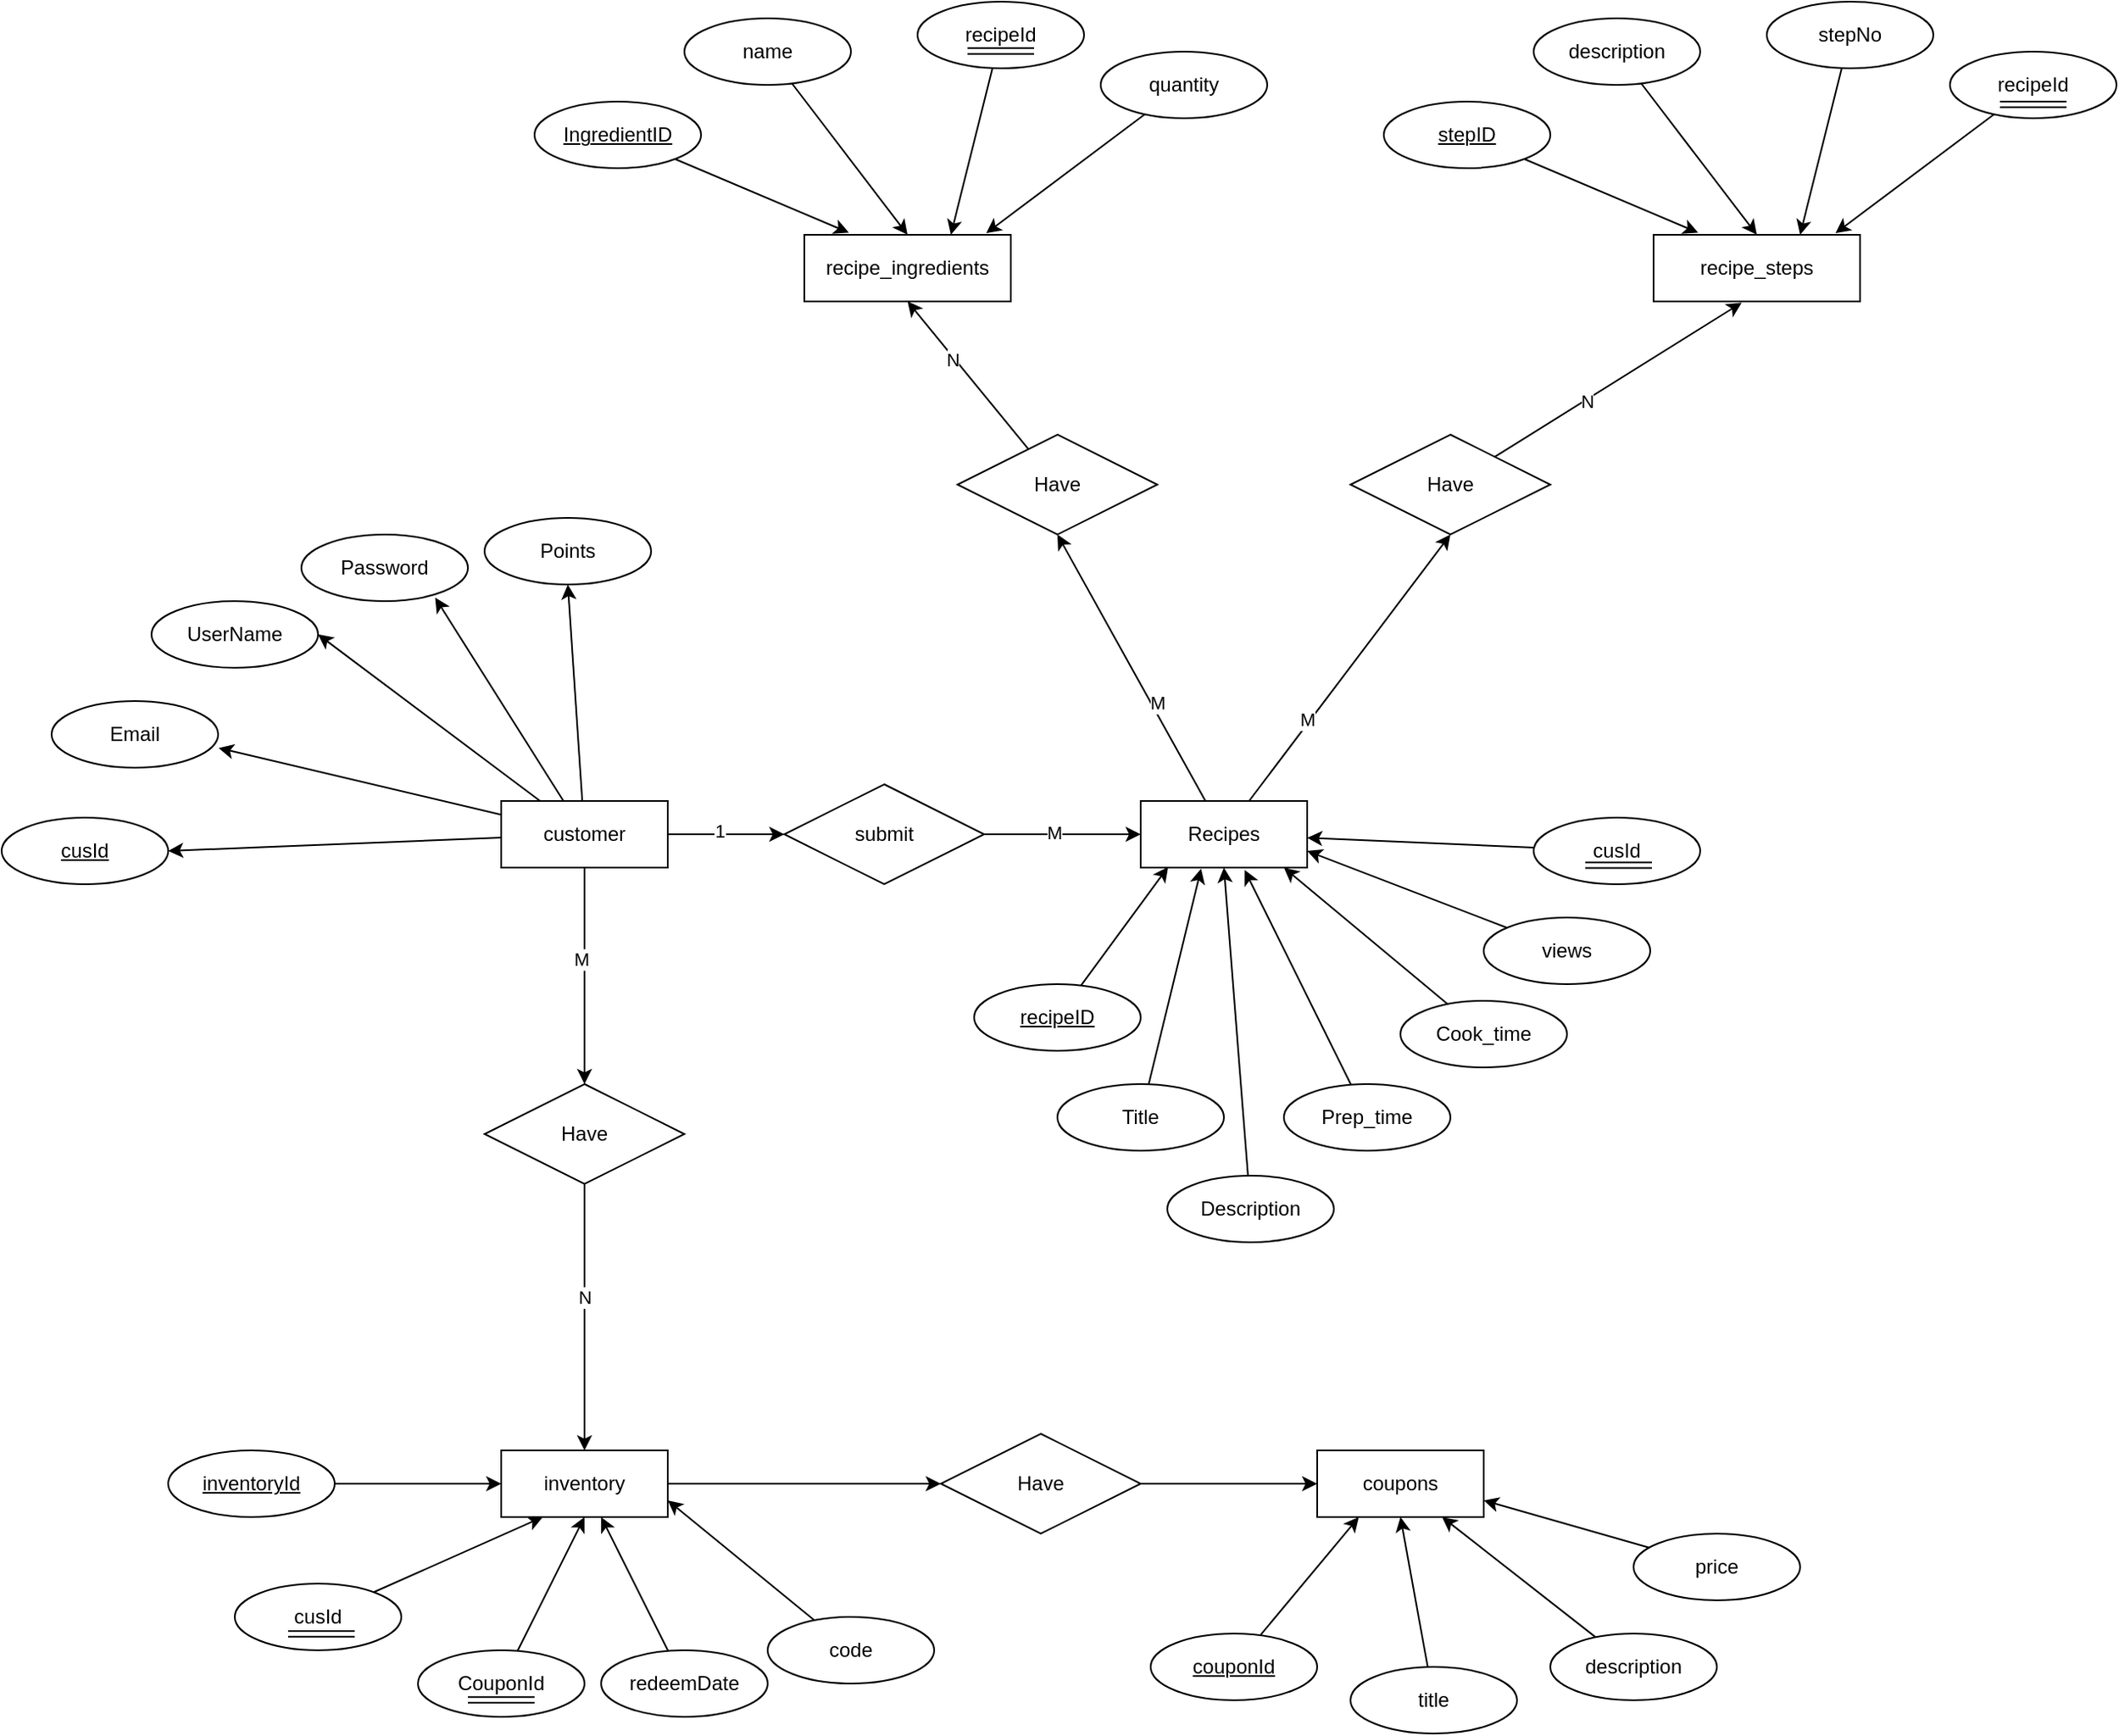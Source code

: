 <mxfile version="21.5.2" type="github">
  <diagram name="Page-1" id="S8ir3xllTppI7GN0QE2G">
    <mxGraphModel dx="2498" dy="2105" grid="1" gridSize="10" guides="1" tooltips="1" connect="1" arrows="1" fold="1" page="1" pageScale="1" pageWidth="827" pageHeight="1169" math="0" shadow="0">
      <root>
        <mxCell id="0" />
        <mxCell id="1" parent="0" />
        <mxCell id="ZGnevF4JdWnvlo0EcCDF-10" style="edgeStyle=orthogonalEdgeStyle;rounded=0;orthogonalLoop=1;jettySize=auto;html=1;entryX=0;entryY=0.5;entryDx=0;entryDy=0;" parent="1" source="ZGnevF4JdWnvlo0EcCDF-1" target="ZGnevF4JdWnvlo0EcCDF-9" edge="1">
          <mxGeometry relative="1" as="geometry" />
        </mxCell>
        <mxCell id="ZGnevF4JdWnvlo0EcCDF-12" value="1" style="edgeLabel;html=1;align=center;verticalAlign=middle;resizable=0;points=[];" parent="ZGnevF4JdWnvlo0EcCDF-10" vertex="1" connectable="0">
          <mxGeometry x="-0.127" y="2" relative="1" as="geometry">
            <mxPoint as="offset" />
          </mxGeometry>
        </mxCell>
        <mxCell id="pjKZV7m_eljOnszhxuCW-3" style="rounded=0;orthogonalLoop=1;jettySize=auto;html=1;entryX=0.5;entryY=1;entryDx=0;entryDy=0;" edge="1" parent="1" source="ZGnevF4JdWnvlo0EcCDF-1" target="pjKZV7m_eljOnszhxuCW-2">
          <mxGeometry relative="1" as="geometry" />
        </mxCell>
        <mxCell id="pjKZV7m_eljOnszhxuCW-5" style="edgeStyle=none;rounded=0;orthogonalLoop=1;jettySize=auto;html=1;entryX=0.803;entryY=0.947;entryDx=0;entryDy=0;entryPerimeter=0;" edge="1" parent="1" source="ZGnevF4JdWnvlo0EcCDF-1" target="ZGnevF4JdWnvlo0EcCDF-43">
          <mxGeometry relative="1" as="geometry" />
        </mxCell>
        <mxCell id="pjKZV7m_eljOnszhxuCW-6" style="edgeStyle=none;rounded=0;orthogonalLoop=1;jettySize=auto;html=1;entryX=1;entryY=0.5;entryDx=0;entryDy=0;" edge="1" parent="1" source="ZGnevF4JdWnvlo0EcCDF-1" target="ZGnevF4JdWnvlo0EcCDF-39">
          <mxGeometry relative="1" as="geometry" />
        </mxCell>
        <mxCell id="pjKZV7m_eljOnszhxuCW-7" style="edgeStyle=none;rounded=0;orthogonalLoop=1;jettySize=auto;html=1;entryX=1.003;entryY=0.705;entryDx=0;entryDy=0;entryPerimeter=0;" edge="1" parent="1" source="ZGnevF4JdWnvlo0EcCDF-1" target="pjKZV7m_eljOnszhxuCW-4">
          <mxGeometry relative="1" as="geometry" />
        </mxCell>
        <mxCell id="pjKZV7m_eljOnszhxuCW-8" style="edgeStyle=none;rounded=0;orthogonalLoop=1;jettySize=auto;html=1;entryX=1;entryY=0.5;entryDx=0;entryDy=0;" edge="1" parent="1" source="ZGnevF4JdWnvlo0EcCDF-1" target="ZGnevF4JdWnvlo0EcCDF-8">
          <mxGeometry relative="1" as="geometry" />
        </mxCell>
        <mxCell id="pjKZV7m_eljOnszhxuCW-39" style="edgeStyle=none;rounded=0;orthogonalLoop=1;jettySize=auto;html=1;entryX=0.5;entryY=0;entryDx=0;entryDy=0;" edge="1" parent="1" source="ZGnevF4JdWnvlo0EcCDF-1" target="pjKZV7m_eljOnszhxuCW-38">
          <mxGeometry relative="1" as="geometry" />
        </mxCell>
        <mxCell id="pjKZV7m_eljOnszhxuCW-52" value="M" style="edgeLabel;html=1;align=center;verticalAlign=middle;resizable=0;points=[];" vertex="1" connectable="0" parent="pjKZV7m_eljOnszhxuCW-39">
          <mxGeometry x="-0.164" y="-2" relative="1" as="geometry">
            <mxPoint as="offset" />
          </mxGeometry>
        </mxCell>
        <mxCell id="ZGnevF4JdWnvlo0EcCDF-1" value="customer" style="whiteSpace=wrap;html=1;align=center;" parent="1" vertex="1">
          <mxGeometry x="80" y="320" width="100" height="40" as="geometry" />
        </mxCell>
        <mxCell id="ZGnevF4JdWnvlo0EcCDF-20" style="rounded=0;orthogonalLoop=1;jettySize=auto;html=1;entryX=0.5;entryY=1;entryDx=0;entryDy=0;" parent="1" source="ZGnevF4JdWnvlo0EcCDF-2" target="ZGnevF4JdWnvlo0EcCDF-19" edge="1">
          <mxGeometry relative="1" as="geometry" />
        </mxCell>
        <mxCell id="ZGnevF4JdWnvlo0EcCDF-22" value="M" style="edgeLabel;html=1;align=center;verticalAlign=middle;resizable=0;points=[];" parent="ZGnevF4JdWnvlo0EcCDF-20" vertex="1" connectable="0">
          <mxGeometry x="-0.28" y="-3" relative="1" as="geometry">
            <mxPoint as="offset" />
          </mxGeometry>
        </mxCell>
        <mxCell id="pjKZV7m_eljOnszhxuCW-24" style="edgeStyle=none;rounded=0;orthogonalLoop=1;jettySize=auto;html=1;entryX=0.5;entryY=1;entryDx=0;entryDy=0;" edge="1" parent="1" source="ZGnevF4JdWnvlo0EcCDF-2" target="pjKZV7m_eljOnszhxuCW-23">
          <mxGeometry relative="1" as="geometry" />
        </mxCell>
        <mxCell id="pjKZV7m_eljOnszhxuCW-25" value="M" style="edgeLabel;html=1;align=center;verticalAlign=middle;resizable=0;points=[];" vertex="1" connectable="0" parent="pjKZV7m_eljOnszhxuCW-24">
          <mxGeometry x="-0.408" y="2" relative="1" as="geometry">
            <mxPoint y="-1" as="offset" />
          </mxGeometry>
        </mxCell>
        <mxCell id="ZGnevF4JdWnvlo0EcCDF-2" value="Recipes " style="whiteSpace=wrap;html=1;align=center;" parent="1" vertex="1">
          <mxGeometry x="464" y="320" width="100" height="40" as="geometry" />
        </mxCell>
        <mxCell id="ZGnevF4JdWnvlo0EcCDF-4" value="recipe_ingredients" style="whiteSpace=wrap;html=1;align=center;" parent="1" vertex="1">
          <mxGeometry x="262" y="-20" width="124" height="40" as="geometry" />
        </mxCell>
        <mxCell id="ZGnevF4JdWnvlo0EcCDF-8" value="cusId" style="ellipse;whiteSpace=wrap;html=1;align=center;fontStyle=4" parent="1" vertex="1">
          <mxGeometry x="-220" y="330" width="100" height="40" as="geometry" />
        </mxCell>
        <mxCell id="ZGnevF4JdWnvlo0EcCDF-11" style="edgeStyle=orthogonalEdgeStyle;rounded=0;orthogonalLoop=1;jettySize=auto;html=1;" parent="1" source="ZGnevF4JdWnvlo0EcCDF-9" target="ZGnevF4JdWnvlo0EcCDF-2" edge="1">
          <mxGeometry relative="1" as="geometry" />
        </mxCell>
        <mxCell id="ZGnevF4JdWnvlo0EcCDF-13" value="M" style="edgeLabel;html=1;align=center;verticalAlign=middle;resizable=0;points=[];" parent="ZGnevF4JdWnvlo0EcCDF-11" vertex="1" connectable="0">
          <mxGeometry x="-0.122" y="1" relative="1" as="geometry">
            <mxPoint as="offset" />
          </mxGeometry>
        </mxCell>
        <mxCell id="ZGnevF4JdWnvlo0EcCDF-9" value="submit " style="shape=rhombus;perimeter=rhombusPerimeter;whiteSpace=wrap;html=1;align=center;" parent="1" vertex="1">
          <mxGeometry x="250" y="310" width="120" height="60" as="geometry" />
        </mxCell>
        <mxCell id="ZGnevF4JdWnvlo0EcCDF-21" style="rounded=0;orthogonalLoop=1;jettySize=auto;html=1;entryX=0.5;entryY=1;entryDx=0;entryDy=0;" parent="1" source="ZGnevF4JdWnvlo0EcCDF-19" target="ZGnevF4JdWnvlo0EcCDF-4" edge="1">
          <mxGeometry relative="1" as="geometry" />
        </mxCell>
        <mxCell id="ZGnevF4JdWnvlo0EcCDF-24" value="N" style="edgeLabel;html=1;align=center;verticalAlign=middle;resizable=0;points=[];" parent="ZGnevF4JdWnvlo0EcCDF-21" vertex="1" connectable="0">
          <mxGeometry x="0.233" y="1" relative="1" as="geometry">
            <mxPoint as="offset" />
          </mxGeometry>
        </mxCell>
        <mxCell id="ZGnevF4JdWnvlo0EcCDF-19" value="Have" style="shape=rhombus;perimeter=rhombusPerimeter;whiteSpace=wrap;html=1;align=center;" parent="1" vertex="1">
          <mxGeometry x="354" y="100" width="120" height="60" as="geometry" />
        </mxCell>
        <mxCell id="ZGnevF4JdWnvlo0EcCDF-39" value="UserName" style="ellipse;whiteSpace=wrap;html=1;align=center;" parent="1" vertex="1">
          <mxGeometry x="-130" y="200" width="100" height="40" as="geometry" />
        </mxCell>
        <mxCell id="ZGnevF4JdWnvlo0EcCDF-43" value="Password" style="ellipse;whiteSpace=wrap;html=1;align=center;" parent="1" vertex="1">
          <mxGeometry x="-40" y="160" width="100" height="40" as="geometry" />
        </mxCell>
        <mxCell id="ZGnevF4JdWnvlo0EcCDF-46" style="rounded=0;orthogonalLoop=1;jettySize=auto;html=1;entryX=0.165;entryY=0.99;entryDx=0;entryDy=0;entryPerimeter=0;" parent="1" source="ZGnevF4JdWnvlo0EcCDF-45" target="ZGnevF4JdWnvlo0EcCDF-2" edge="1">
          <mxGeometry relative="1" as="geometry" />
        </mxCell>
        <mxCell id="ZGnevF4JdWnvlo0EcCDF-45" value="recipeID" style="ellipse;whiteSpace=wrap;html=1;align=center;fontStyle=4" parent="1" vertex="1">
          <mxGeometry x="364" y="430" width="100" height="40" as="geometry" />
        </mxCell>
        <mxCell id="ZGnevF4JdWnvlo0EcCDF-48" style="rounded=0;orthogonalLoop=1;jettySize=auto;html=1;entryX=0.363;entryY=1.016;entryDx=0;entryDy=0;entryPerimeter=0;" parent="1" source="ZGnevF4JdWnvlo0EcCDF-47" target="ZGnevF4JdWnvlo0EcCDF-2" edge="1">
          <mxGeometry relative="1" as="geometry" />
        </mxCell>
        <mxCell id="ZGnevF4JdWnvlo0EcCDF-47" value="Title" style="ellipse;whiteSpace=wrap;html=1;align=center;" parent="1" vertex="1">
          <mxGeometry x="414" y="490" width="100" height="40" as="geometry" />
        </mxCell>
        <mxCell id="ZGnevF4JdWnvlo0EcCDF-61" style="rounded=0;orthogonalLoop=1;jettySize=auto;html=1;entryX=0.216;entryY=-0.032;entryDx=0;entryDy=0;entryPerimeter=0;" parent="1" source="ZGnevF4JdWnvlo0EcCDF-60" target="ZGnevF4JdWnvlo0EcCDF-4" edge="1">
          <mxGeometry relative="1" as="geometry" />
        </mxCell>
        <mxCell id="ZGnevF4JdWnvlo0EcCDF-60" value="IngredientID" style="ellipse;whiteSpace=wrap;html=1;align=center;fontStyle=4" parent="1" vertex="1">
          <mxGeometry x="100" y="-100" width="100" height="40" as="geometry" />
        </mxCell>
        <mxCell id="ZGnevF4JdWnvlo0EcCDF-63" style="rounded=0;orthogonalLoop=1;jettySize=auto;html=1;entryX=0.5;entryY=0;entryDx=0;entryDy=0;" parent="1" source="ZGnevF4JdWnvlo0EcCDF-62" target="ZGnevF4JdWnvlo0EcCDF-4" edge="1">
          <mxGeometry relative="1" as="geometry" />
        </mxCell>
        <mxCell id="ZGnevF4JdWnvlo0EcCDF-62" value="name" style="ellipse;whiteSpace=wrap;html=1;align=center;fontStyle=0" parent="1" vertex="1">
          <mxGeometry x="190" y="-150" width="100" height="40" as="geometry" />
        </mxCell>
        <mxCell id="ZGnevF4JdWnvlo0EcCDF-65" style="rounded=0;orthogonalLoop=1;jettySize=auto;html=1;" parent="1" source="ZGnevF4JdWnvlo0EcCDF-64" edge="1">
          <mxGeometry relative="1" as="geometry">
            <mxPoint x="350" y="-20" as="targetPoint" />
          </mxGeometry>
        </mxCell>
        <mxCell id="ZGnevF4JdWnvlo0EcCDF-64" value="recipeId" style="ellipse;whiteSpace=wrap;html=1;align=center;fontStyle=0" parent="1" vertex="1">
          <mxGeometry x="330" y="-160" width="100" height="40" as="geometry" />
        </mxCell>
        <mxCell id="pjKZV7m_eljOnszhxuCW-2" value="Points" style="ellipse;whiteSpace=wrap;html=1;align=center;" vertex="1" parent="1">
          <mxGeometry x="70" y="150" width="100" height="40" as="geometry" />
        </mxCell>
        <mxCell id="pjKZV7m_eljOnszhxuCW-4" value="Email" style="ellipse;whiteSpace=wrap;html=1;align=center;" vertex="1" parent="1">
          <mxGeometry x="-190" y="260" width="100" height="40" as="geometry" />
        </mxCell>
        <mxCell id="pjKZV7m_eljOnszhxuCW-9" style="rounded=0;orthogonalLoop=1;jettySize=auto;html=1;entryX=0.5;entryY=1;entryDx=0;entryDy=0;" edge="1" parent="1" source="pjKZV7m_eljOnszhxuCW-10" target="ZGnevF4JdWnvlo0EcCDF-2">
          <mxGeometry relative="1" as="geometry">
            <mxPoint x="649" y="320" as="targetPoint" />
          </mxGeometry>
        </mxCell>
        <mxCell id="pjKZV7m_eljOnszhxuCW-10" value="Description" style="ellipse;whiteSpace=wrap;html=1;align=center;" vertex="1" parent="1">
          <mxGeometry x="480" y="545" width="100" height="40" as="geometry" />
        </mxCell>
        <mxCell id="pjKZV7m_eljOnszhxuCW-12" style="edgeStyle=none;rounded=0;orthogonalLoop=1;jettySize=auto;html=1;entryX=0.624;entryY=1.036;entryDx=0;entryDy=0;entryPerimeter=0;" edge="1" parent="1" source="pjKZV7m_eljOnszhxuCW-11" target="ZGnevF4JdWnvlo0EcCDF-2">
          <mxGeometry relative="1" as="geometry" />
        </mxCell>
        <mxCell id="pjKZV7m_eljOnszhxuCW-11" value="Prep_time" style="ellipse;whiteSpace=wrap;html=1;align=center;" vertex="1" parent="1">
          <mxGeometry x="550" y="490" width="100" height="40" as="geometry" />
        </mxCell>
        <mxCell id="pjKZV7m_eljOnszhxuCW-14" style="edgeStyle=none;rounded=0;orthogonalLoop=1;jettySize=auto;html=1;" edge="1" parent="1" source="pjKZV7m_eljOnszhxuCW-13">
          <mxGeometry relative="1" as="geometry">
            <mxPoint x="550" y="360" as="targetPoint" />
          </mxGeometry>
        </mxCell>
        <mxCell id="pjKZV7m_eljOnszhxuCW-13" value="Cook_time" style="ellipse;whiteSpace=wrap;html=1;align=center;" vertex="1" parent="1">
          <mxGeometry x="620" y="440" width="100" height="40" as="geometry" />
        </mxCell>
        <mxCell id="pjKZV7m_eljOnszhxuCW-16" style="edgeStyle=none;rounded=0;orthogonalLoop=1;jettySize=auto;html=1;entryX=1;entryY=0.75;entryDx=0;entryDy=0;" edge="1" parent="1" source="pjKZV7m_eljOnszhxuCW-15" target="ZGnevF4JdWnvlo0EcCDF-2">
          <mxGeometry relative="1" as="geometry" />
        </mxCell>
        <mxCell id="pjKZV7m_eljOnszhxuCW-15" value="views" style="ellipse;whiteSpace=wrap;html=1;align=center;" vertex="1" parent="1">
          <mxGeometry x="670" y="390" width="100" height="40" as="geometry" />
        </mxCell>
        <mxCell id="pjKZV7m_eljOnszhxuCW-18" style="edgeStyle=none;rounded=0;orthogonalLoop=1;jettySize=auto;html=1;" edge="1" parent="1" source="pjKZV7m_eljOnszhxuCW-17" target="ZGnevF4JdWnvlo0EcCDF-2">
          <mxGeometry relative="1" as="geometry" />
        </mxCell>
        <mxCell id="pjKZV7m_eljOnszhxuCW-17" value="cusId" style="ellipse;whiteSpace=wrap;html=1;align=center;" vertex="1" parent="1">
          <mxGeometry x="700" y="330" width="100" height="40" as="geometry" />
        </mxCell>
        <mxCell id="pjKZV7m_eljOnszhxuCW-21" style="edgeStyle=none;rounded=0;orthogonalLoop=1;jettySize=auto;html=1;entryX=0.881;entryY=-0.024;entryDx=0;entryDy=0;entryPerimeter=0;" edge="1" parent="1" source="pjKZV7m_eljOnszhxuCW-20" target="ZGnevF4JdWnvlo0EcCDF-4">
          <mxGeometry relative="1" as="geometry" />
        </mxCell>
        <mxCell id="pjKZV7m_eljOnszhxuCW-20" value="quantity" style="ellipse;whiteSpace=wrap;html=1;align=center;fontStyle=0" vertex="1" parent="1">
          <mxGeometry x="440" y="-130" width="100" height="40" as="geometry" />
        </mxCell>
        <mxCell id="pjKZV7m_eljOnszhxuCW-35" style="edgeStyle=none;rounded=0;orthogonalLoop=1;jettySize=auto;html=1;entryX=0.427;entryY=1.019;entryDx=0;entryDy=0;entryPerimeter=0;" edge="1" parent="1" source="pjKZV7m_eljOnszhxuCW-23" target="pjKZV7m_eljOnszhxuCW-26">
          <mxGeometry relative="1" as="geometry" />
        </mxCell>
        <mxCell id="pjKZV7m_eljOnszhxuCW-37" value="N" style="edgeLabel;html=1;align=center;verticalAlign=middle;resizable=0;points=[];" vertex="1" connectable="0" parent="pjKZV7m_eljOnszhxuCW-35">
          <mxGeometry x="-0.265" relative="1" as="geometry">
            <mxPoint x="1" as="offset" />
          </mxGeometry>
        </mxCell>
        <mxCell id="pjKZV7m_eljOnszhxuCW-23" value="Have" style="shape=rhombus;perimeter=rhombusPerimeter;whiteSpace=wrap;html=1;align=center;" vertex="1" parent="1">
          <mxGeometry x="590" y="100" width="120" height="60" as="geometry" />
        </mxCell>
        <mxCell id="pjKZV7m_eljOnszhxuCW-26" value="recipe_steps" style="whiteSpace=wrap;html=1;align=center;" vertex="1" parent="1">
          <mxGeometry x="772" y="-20" width="124" height="40" as="geometry" />
        </mxCell>
        <mxCell id="pjKZV7m_eljOnszhxuCW-27" style="rounded=0;orthogonalLoop=1;jettySize=auto;html=1;entryX=0.216;entryY=-0.032;entryDx=0;entryDy=0;entryPerimeter=0;" edge="1" parent="1" source="pjKZV7m_eljOnszhxuCW-28" target="pjKZV7m_eljOnszhxuCW-26">
          <mxGeometry relative="1" as="geometry" />
        </mxCell>
        <mxCell id="pjKZV7m_eljOnszhxuCW-28" value="stepID" style="ellipse;whiteSpace=wrap;html=1;align=center;fontStyle=4" vertex="1" parent="1">
          <mxGeometry x="610" y="-100" width="100" height="40" as="geometry" />
        </mxCell>
        <mxCell id="pjKZV7m_eljOnszhxuCW-29" style="rounded=0;orthogonalLoop=1;jettySize=auto;html=1;entryX=0.5;entryY=0;entryDx=0;entryDy=0;" edge="1" parent="1" source="pjKZV7m_eljOnszhxuCW-30" target="pjKZV7m_eljOnszhxuCW-26">
          <mxGeometry relative="1" as="geometry" />
        </mxCell>
        <mxCell id="pjKZV7m_eljOnszhxuCW-30" value="description" style="ellipse;whiteSpace=wrap;html=1;align=center;fontStyle=0" vertex="1" parent="1">
          <mxGeometry x="700" y="-150" width="100" height="40" as="geometry" />
        </mxCell>
        <mxCell id="pjKZV7m_eljOnszhxuCW-31" style="rounded=0;orthogonalLoop=1;jettySize=auto;html=1;" edge="1" parent="1" source="pjKZV7m_eljOnszhxuCW-32">
          <mxGeometry relative="1" as="geometry">
            <mxPoint x="860" y="-20" as="targetPoint" />
          </mxGeometry>
        </mxCell>
        <mxCell id="pjKZV7m_eljOnszhxuCW-32" value="stepNo" style="ellipse;whiteSpace=wrap;html=1;align=center;fontStyle=0" vertex="1" parent="1">
          <mxGeometry x="840" y="-160" width="100" height="40" as="geometry" />
        </mxCell>
        <mxCell id="pjKZV7m_eljOnszhxuCW-33" style="edgeStyle=none;rounded=0;orthogonalLoop=1;jettySize=auto;html=1;entryX=0.881;entryY=-0.024;entryDx=0;entryDy=0;entryPerimeter=0;" edge="1" parent="1" source="pjKZV7m_eljOnszhxuCW-34" target="pjKZV7m_eljOnszhxuCW-26">
          <mxGeometry relative="1" as="geometry" />
        </mxCell>
        <mxCell id="pjKZV7m_eljOnszhxuCW-34" value="recipeId" style="ellipse;whiteSpace=wrap;html=1;align=center;fontStyle=0" vertex="1" parent="1">
          <mxGeometry x="950" y="-130" width="100" height="40" as="geometry" />
        </mxCell>
        <mxCell id="pjKZV7m_eljOnszhxuCW-41" style="edgeStyle=none;rounded=0;orthogonalLoop=1;jettySize=auto;html=1;entryX=0.5;entryY=0;entryDx=0;entryDy=0;" edge="1" parent="1" source="pjKZV7m_eljOnszhxuCW-38" target="pjKZV7m_eljOnszhxuCW-40">
          <mxGeometry relative="1" as="geometry" />
        </mxCell>
        <mxCell id="pjKZV7m_eljOnszhxuCW-53" value="N" style="edgeLabel;html=1;align=center;verticalAlign=middle;resizable=0;points=[];" vertex="1" connectable="0" parent="pjKZV7m_eljOnszhxuCW-41">
          <mxGeometry x="-0.159" y="-5" relative="1" as="geometry">
            <mxPoint x="5" as="offset" />
          </mxGeometry>
        </mxCell>
        <mxCell id="pjKZV7m_eljOnszhxuCW-38" value="Have" style="shape=rhombus;perimeter=rhombusPerimeter;whiteSpace=wrap;html=1;align=center;" vertex="1" parent="1">
          <mxGeometry x="70" y="490" width="120" height="60" as="geometry" />
        </mxCell>
        <mxCell id="pjKZV7m_eljOnszhxuCW-69" style="edgeStyle=none;rounded=0;orthogonalLoop=1;jettySize=auto;html=1;entryX=0;entryY=0.5;entryDx=0;entryDy=0;" edge="1" parent="1" source="pjKZV7m_eljOnszhxuCW-40" target="pjKZV7m_eljOnszhxuCW-65">
          <mxGeometry relative="1" as="geometry" />
        </mxCell>
        <mxCell id="pjKZV7m_eljOnszhxuCW-40" value="inventory" style="whiteSpace=wrap;html=1;align=center;" vertex="1" parent="1">
          <mxGeometry x="80" y="710" width="100" height="40" as="geometry" />
        </mxCell>
        <mxCell id="pjKZV7m_eljOnszhxuCW-43" style="edgeStyle=none;rounded=0;orthogonalLoop=1;jettySize=auto;html=1;entryX=0;entryY=0.5;entryDx=0;entryDy=0;" edge="1" parent="1" source="pjKZV7m_eljOnszhxuCW-42" target="pjKZV7m_eljOnszhxuCW-40">
          <mxGeometry relative="1" as="geometry" />
        </mxCell>
        <mxCell id="pjKZV7m_eljOnszhxuCW-42" value="inventoryId" style="ellipse;whiteSpace=wrap;html=1;align=center;fontStyle=4" vertex="1" parent="1">
          <mxGeometry x="-120" y="710" width="100" height="40" as="geometry" />
        </mxCell>
        <mxCell id="pjKZV7m_eljOnszhxuCW-45" style="edgeStyle=none;rounded=0;orthogonalLoop=1;jettySize=auto;html=1;entryX=0.25;entryY=1;entryDx=0;entryDy=0;" edge="1" parent="1" source="pjKZV7m_eljOnszhxuCW-44" target="pjKZV7m_eljOnszhxuCW-40">
          <mxGeometry relative="1" as="geometry" />
        </mxCell>
        <mxCell id="pjKZV7m_eljOnszhxuCW-44" value="cusId" style="ellipse;whiteSpace=wrap;html=1;align=center;" vertex="1" parent="1">
          <mxGeometry x="-80" y="790" width="100" height="40" as="geometry" />
        </mxCell>
        <mxCell id="pjKZV7m_eljOnszhxuCW-47" style="edgeStyle=none;rounded=0;orthogonalLoop=1;jettySize=auto;html=1;entryX=0.5;entryY=1;entryDx=0;entryDy=0;" edge="1" parent="1" source="pjKZV7m_eljOnszhxuCW-46" target="pjKZV7m_eljOnszhxuCW-40">
          <mxGeometry relative="1" as="geometry" />
        </mxCell>
        <mxCell id="pjKZV7m_eljOnszhxuCW-46" value="CouponId" style="ellipse;whiteSpace=wrap;html=1;align=center;" vertex="1" parent="1">
          <mxGeometry x="30" y="830" width="100" height="40" as="geometry" />
        </mxCell>
        <mxCell id="pjKZV7m_eljOnszhxuCW-49" style="edgeStyle=none;rounded=0;orthogonalLoop=1;jettySize=auto;html=1;" edge="1" parent="1" source="pjKZV7m_eljOnszhxuCW-48" target="pjKZV7m_eljOnszhxuCW-40">
          <mxGeometry relative="1" as="geometry" />
        </mxCell>
        <mxCell id="pjKZV7m_eljOnszhxuCW-48" value="redeemDate" style="ellipse;whiteSpace=wrap;html=1;align=center;" vertex="1" parent="1">
          <mxGeometry x="140" y="830" width="100" height="40" as="geometry" />
        </mxCell>
        <mxCell id="pjKZV7m_eljOnszhxuCW-51" style="edgeStyle=none;rounded=0;orthogonalLoop=1;jettySize=auto;html=1;entryX=1;entryY=0.75;entryDx=0;entryDy=0;" edge="1" parent="1" source="pjKZV7m_eljOnszhxuCW-50" target="pjKZV7m_eljOnszhxuCW-40">
          <mxGeometry relative="1" as="geometry" />
        </mxCell>
        <mxCell id="pjKZV7m_eljOnszhxuCW-50" value="code" style="ellipse;whiteSpace=wrap;html=1;align=center;" vertex="1" parent="1">
          <mxGeometry x="240" y="810" width="100" height="40" as="geometry" />
        </mxCell>
        <mxCell id="pjKZV7m_eljOnszhxuCW-54" value="coupons" style="whiteSpace=wrap;html=1;align=center;" vertex="1" parent="1">
          <mxGeometry x="570" y="710" width="100" height="40" as="geometry" />
        </mxCell>
        <mxCell id="pjKZV7m_eljOnszhxuCW-71" style="edgeStyle=none;rounded=0;orthogonalLoop=1;jettySize=auto;html=1;entryX=0.25;entryY=1;entryDx=0;entryDy=0;" edge="1" parent="1" source="pjKZV7m_eljOnszhxuCW-56" target="pjKZV7m_eljOnszhxuCW-54">
          <mxGeometry relative="1" as="geometry" />
        </mxCell>
        <mxCell id="pjKZV7m_eljOnszhxuCW-56" value="couponId" style="ellipse;whiteSpace=wrap;html=1;align=center;fontStyle=4" vertex="1" parent="1">
          <mxGeometry x="470" y="820" width="100" height="40" as="geometry" />
        </mxCell>
        <mxCell id="pjKZV7m_eljOnszhxuCW-72" style="edgeStyle=none;rounded=0;orthogonalLoop=1;jettySize=auto;html=1;entryX=0.5;entryY=1;entryDx=0;entryDy=0;" edge="1" parent="1" source="pjKZV7m_eljOnszhxuCW-58" target="pjKZV7m_eljOnszhxuCW-54">
          <mxGeometry relative="1" as="geometry" />
        </mxCell>
        <mxCell id="pjKZV7m_eljOnszhxuCW-58" value="title" style="ellipse;whiteSpace=wrap;html=1;align=center;" vertex="1" parent="1">
          <mxGeometry x="590" y="840" width="100" height="40" as="geometry" />
        </mxCell>
        <mxCell id="pjKZV7m_eljOnszhxuCW-70" style="edgeStyle=none;rounded=0;orthogonalLoop=1;jettySize=auto;html=1;entryX=0;entryY=0.5;entryDx=0;entryDy=0;" edge="1" parent="1" source="pjKZV7m_eljOnszhxuCW-65" target="pjKZV7m_eljOnszhxuCW-54">
          <mxGeometry relative="1" as="geometry" />
        </mxCell>
        <mxCell id="pjKZV7m_eljOnszhxuCW-65" value="Have" style="shape=rhombus;perimeter=rhombusPerimeter;whiteSpace=wrap;html=1;align=center;" vertex="1" parent="1">
          <mxGeometry x="344" y="700" width="120" height="60" as="geometry" />
        </mxCell>
        <mxCell id="pjKZV7m_eljOnszhxuCW-74" style="edgeStyle=none;rounded=0;orthogonalLoop=1;jettySize=auto;html=1;entryX=0.75;entryY=1;entryDx=0;entryDy=0;" edge="1" parent="1" source="pjKZV7m_eljOnszhxuCW-73" target="pjKZV7m_eljOnszhxuCW-54">
          <mxGeometry relative="1" as="geometry" />
        </mxCell>
        <mxCell id="pjKZV7m_eljOnszhxuCW-73" value="description" style="ellipse;whiteSpace=wrap;html=1;align=center;" vertex="1" parent="1">
          <mxGeometry x="710" y="820" width="100" height="40" as="geometry" />
        </mxCell>
        <mxCell id="pjKZV7m_eljOnszhxuCW-76" style="edgeStyle=none;rounded=0;orthogonalLoop=1;jettySize=auto;html=1;entryX=1;entryY=0.75;entryDx=0;entryDy=0;" edge="1" parent="1" source="pjKZV7m_eljOnszhxuCW-75" target="pjKZV7m_eljOnszhxuCW-54">
          <mxGeometry relative="1" as="geometry" />
        </mxCell>
        <mxCell id="pjKZV7m_eljOnszhxuCW-75" value="price" style="ellipse;whiteSpace=wrap;html=1;align=center;" vertex="1" parent="1">
          <mxGeometry x="760" y="760" width="100" height="40" as="geometry" />
        </mxCell>
        <mxCell id="pjKZV7m_eljOnszhxuCW-77" value="" style="endArrow=none;html=1;rounded=0;" edge="1" parent="1">
          <mxGeometry width="50" height="50" relative="1" as="geometry">
            <mxPoint x="-48" y="818.49" as="sourcePoint" />
            <mxPoint x="-8" y="818.49" as="targetPoint" />
          </mxGeometry>
        </mxCell>
        <mxCell id="pjKZV7m_eljOnszhxuCW-78" value="" style="endArrow=none;html=1;rounded=0;" edge="1" parent="1">
          <mxGeometry width="50" height="50" relative="1" as="geometry">
            <mxPoint x="-48" y="821.9" as="sourcePoint" />
            <mxPoint x="-8" y="821.9" as="targetPoint" />
          </mxGeometry>
        </mxCell>
        <mxCell id="pjKZV7m_eljOnszhxuCW-79" value="" style="endArrow=none;html=1;rounded=0;" edge="1" parent="1">
          <mxGeometry width="50" height="50" relative="1" as="geometry">
            <mxPoint x="60" y="858.12" as="sourcePoint" />
            <mxPoint x="100" y="858.12" as="targetPoint" />
          </mxGeometry>
        </mxCell>
        <mxCell id="pjKZV7m_eljOnszhxuCW-80" value="" style="endArrow=none;html=1;rounded=0;" edge="1" parent="1">
          <mxGeometry width="50" height="50" relative="1" as="geometry">
            <mxPoint x="60" y="861.53" as="sourcePoint" />
            <mxPoint x="100" y="861.53" as="targetPoint" />
          </mxGeometry>
        </mxCell>
        <mxCell id="pjKZV7m_eljOnszhxuCW-83" value="" style="endArrow=none;html=1;rounded=0;" edge="1" parent="1">
          <mxGeometry width="50" height="50" relative="1" as="geometry">
            <mxPoint x="731" y="356.85" as="sourcePoint" />
            <mxPoint x="771" y="356.85" as="targetPoint" />
          </mxGeometry>
        </mxCell>
        <mxCell id="pjKZV7m_eljOnszhxuCW-84" value="" style="endArrow=none;html=1;rounded=0;" edge="1" parent="1">
          <mxGeometry width="50" height="50" relative="1" as="geometry">
            <mxPoint x="731" y="360.26" as="sourcePoint" />
            <mxPoint x="771" y="360.26" as="targetPoint" />
          </mxGeometry>
        </mxCell>
        <mxCell id="pjKZV7m_eljOnszhxuCW-85" value="" style="endArrow=none;html=1;rounded=0;" edge="1" parent="1">
          <mxGeometry width="50" height="50" relative="1" as="geometry">
            <mxPoint x="980" y="-100.0" as="sourcePoint" />
            <mxPoint x="1020" y="-100.0" as="targetPoint" />
          </mxGeometry>
        </mxCell>
        <mxCell id="pjKZV7m_eljOnszhxuCW-86" value="" style="endArrow=none;html=1;rounded=0;" edge="1" parent="1">
          <mxGeometry width="50" height="50" relative="1" as="geometry">
            <mxPoint x="980" y="-96.59" as="sourcePoint" />
            <mxPoint x="1020" y="-96.59" as="targetPoint" />
          </mxGeometry>
        </mxCell>
        <mxCell id="pjKZV7m_eljOnszhxuCW-87" value="" style="endArrow=none;html=1;rounded=0;" edge="1" parent="1">
          <mxGeometry width="50" height="50" relative="1" as="geometry">
            <mxPoint x="360" y="-132.08" as="sourcePoint" />
            <mxPoint x="400" y="-132.08" as="targetPoint" />
          </mxGeometry>
        </mxCell>
        <mxCell id="pjKZV7m_eljOnszhxuCW-88" value="" style="endArrow=none;html=1;rounded=0;" edge="1" parent="1">
          <mxGeometry width="50" height="50" relative="1" as="geometry">
            <mxPoint x="360" y="-128.67" as="sourcePoint" />
            <mxPoint x="400" y="-128.67" as="targetPoint" />
          </mxGeometry>
        </mxCell>
      </root>
    </mxGraphModel>
  </diagram>
</mxfile>
